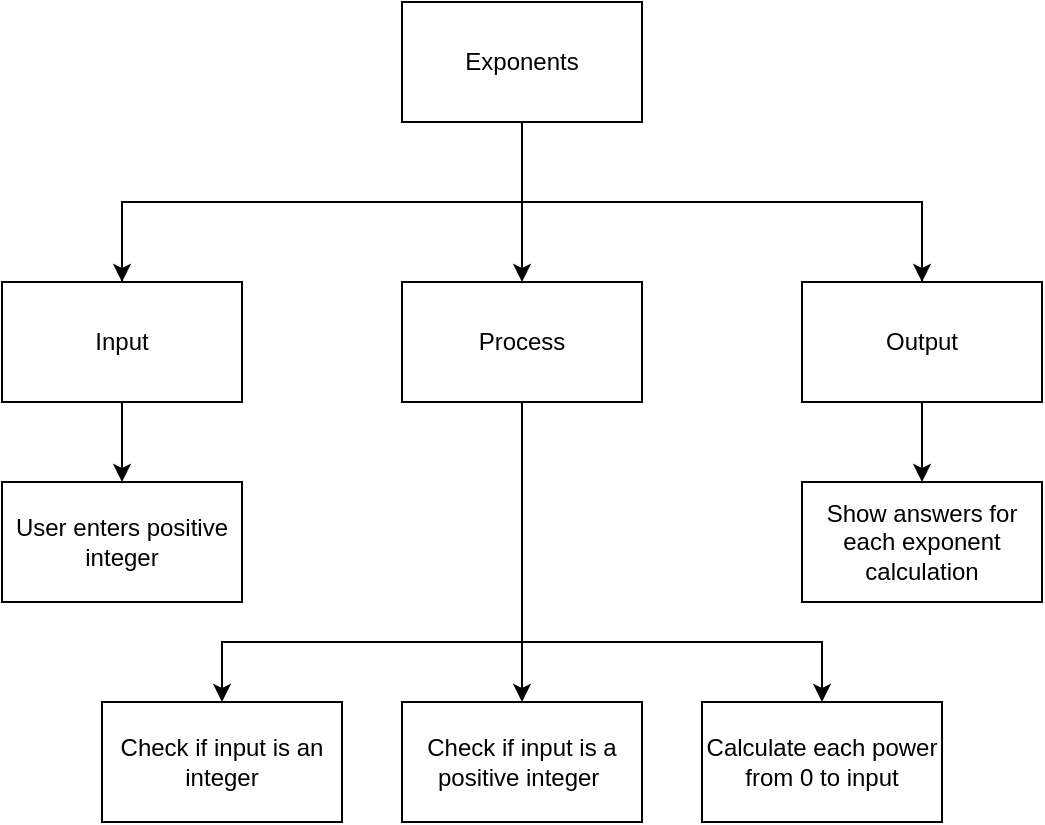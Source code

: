<mxfile>
    <diagram id="yOEFCzs_980L8n3goe8V" name="Page-1">
        <mxGraphModel dx="594" dy="499" grid="1" gridSize="10" guides="1" tooltips="1" connect="1" arrows="1" fold="1" page="1" pageScale="1" pageWidth="827" pageHeight="1169" math="0" shadow="0">
            <root>
                <mxCell id="0"/>
                <mxCell id="1" parent="0"/>
                <mxCell id="6" style="edgeStyle=none;html=1;entryX=0.5;entryY=0;entryDx=0;entryDy=0;rounded=0;" edge="1" parent="1" source="2" target="3">
                    <mxGeometry relative="1" as="geometry"/>
                </mxCell>
                <mxCell id="2" value="Exponents" style="rounded=0;whiteSpace=wrap;html=1;" vertex="1" parent="1">
                    <mxGeometry x="240" y="60" width="120" height="60" as="geometry"/>
                </mxCell>
                <mxCell id="15" style="edgeStyle=none;rounded=0;html=1;" edge="1" parent="1" source="3" target="12">
                    <mxGeometry relative="1" as="geometry"/>
                </mxCell>
                <mxCell id="16" style="edgeStyle=none;rounded=0;html=1;entryX=0.5;entryY=0;entryDx=0;entryDy=0;" edge="1" parent="1" source="3" target="11">
                    <mxGeometry relative="1" as="geometry">
                        <Array as="points">
                            <mxPoint x="300" y="380"/>
                            <mxPoint x="150" y="380"/>
                        </Array>
                    </mxGeometry>
                </mxCell>
                <mxCell id="17" style="edgeStyle=none;rounded=0;html=1;entryX=0.5;entryY=0;entryDx=0;entryDy=0;" edge="1" parent="1" source="3" target="13">
                    <mxGeometry relative="1" as="geometry">
                        <Array as="points">
                            <mxPoint x="300" y="380"/>
                            <mxPoint x="450" y="380"/>
                        </Array>
                    </mxGeometry>
                </mxCell>
                <mxCell id="3" value="Process" style="rounded=0;whiteSpace=wrap;html=1;" vertex="1" parent="1">
                    <mxGeometry x="240" y="200" width="120" height="60" as="geometry"/>
                </mxCell>
                <mxCell id="7" style="edgeStyle=none;rounded=0;html=1;exitX=0.5;exitY=0;exitDx=0;exitDy=0;entryX=0.5;entryY=0;entryDx=0;entryDy=0;" edge="1" parent="1" source="4" target="5">
                    <mxGeometry relative="1" as="geometry">
                        <Array as="points">
                            <mxPoint x="100" y="160"/>
                            <mxPoint x="500" y="160"/>
                        </Array>
                    </mxGeometry>
                </mxCell>
                <mxCell id="10" style="edgeStyle=none;rounded=0;html=1;exitX=0.5;exitY=1;exitDx=0;exitDy=0;entryX=0.5;entryY=0;entryDx=0;entryDy=0;" edge="1" parent="1" source="4" target="9">
                    <mxGeometry relative="1" as="geometry"/>
                </mxCell>
                <mxCell id="4" value="Input" style="rounded=0;whiteSpace=wrap;html=1;" vertex="1" parent="1">
                    <mxGeometry x="40" y="200" width="120" height="60" as="geometry"/>
                </mxCell>
                <mxCell id="8" style="edgeStyle=none;rounded=0;html=1;exitX=0.5;exitY=0;exitDx=0;exitDy=0;entryX=0.5;entryY=0;entryDx=0;entryDy=0;" edge="1" parent="1" source="5" target="4">
                    <mxGeometry relative="1" as="geometry">
                        <Array as="points">
                            <mxPoint x="500" y="160"/>
                            <mxPoint x="100" y="160"/>
                        </Array>
                    </mxGeometry>
                </mxCell>
                <mxCell id="18" style="edgeStyle=none;rounded=0;html=1;entryX=0.5;entryY=0;entryDx=0;entryDy=0;" edge="1" parent="1" source="5" target="14">
                    <mxGeometry relative="1" as="geometry"/>
                </mxCell>
                <mxCell id="5" value="Output" style="rounded=0;whiteSpace=wrap;html=1;" vertex="1" parent="1">
                    <mxGeometry x="440" y="200" width="120" height="60" as="geometry"/>
                </mxCell>
                <mxCell id="9" value="User enters positive integer" style="rounded=0;whiteSpace=wrap;html=1;" vertex="1" parent="1">
                    <mxGeometry x="40" y="300" width="120" height="60" as="geometry"/>
                </mxCell>
                <mxCell id="11" value="Check if input is an integer" style="rounded=0;whiteSpace=wrap;html=1;" vertex="1" parent="1">
                    <mxGeometry x="90" y="410" width="120" height="60" as="geometry"/>
                </mxCell>
                <mxCell id="12" value="Check if input is a positive integer&amp;nbsp;" style="rounded=0;whiteSpace=wrap;html=1;" vertex="1" parent="1">
                    <mxGeometry x="240" y="410" width="120" height="60" as="geometry"/>
                </mxCell>
                <mxCell id="13" value="Calculate each power from 0 to input" style="rounded=0;whiteSpace=wrap;html=1;" vertex="1" parent="1">
                    <mxGeometry x="390" y="410" width="120" height="60" as="geometry"/>
                </mxCell>
                <mxCell id="14" value="Show answers for each exponent calculation" style="rounded=0;whiteSpace=wrap;html=1;" vertex="1" parent="1">
                    <mxGeometry x="440" y="300" width="120" height="60" as="geometry"/>
                </mxCell>
            </root>
        </mxGraphModel>
    </diagram>
</mxfile>
